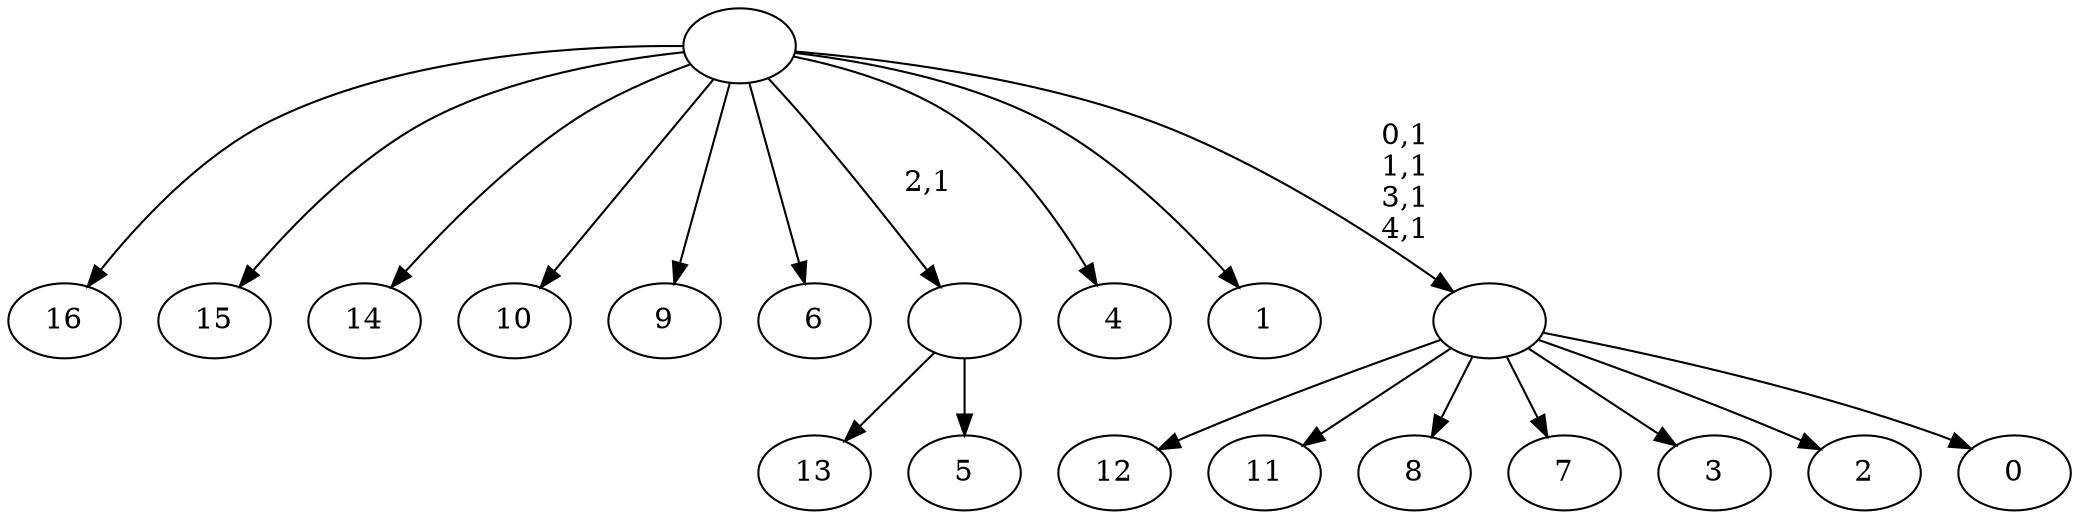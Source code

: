 digraph T {
	22 [label="16"]
	21 [label="15"]
	20 [label="14"]
	19 [label="13"]
	18 [label="12"]
	17 [label="11"]
	16 [label="10"]
	15 [label="9"]
	14 [label="8"]
	13 [label="7"]
	12 [label="6"]
	11 [label="5"]
	10 [label=""]
	9 [label="4"]
	8 [label="3"]
	7 [label="2"]
	6 [label="1"]
	5 [label="0"]
	4 [label=""]
	0 [label=""]
	10 -> 19 [label=""]
	10 -> 11 [label=""]
	4 -> 18 [label=""]
	4 -> 17 [label=""]
	4 -> 14 [label=""]
	4 -> 13 [label=""]
	4 -> 8 [label=""]
	4 -> 7 [label=""]
	4 -> 5 [label=""]
	0 -> 4 [label="0,1\n1,1\n3,1\n4,1"]
	0 -> 22 [label=""]
	0 -> 21 [label=""]
	0 -> 20 [label=""]
	0 -> 16 [label=""]
	0 -> 15 [label=""]
	0 -> 12 [label=""]
	0 -> 10 [label="2,1"]
	0 -> 9 [label=""]
	0 -> 6 [label=""]
}
